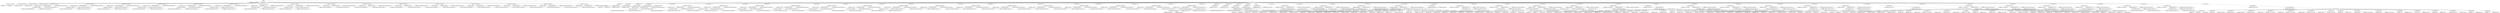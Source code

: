 digraph G {	
ranksep=.25;
	0 [label="MODULE"];
	1 [label="IDENTIFIERS: matmul_8x8_systolic"];
	0 -> 1;
	2 [label="VAR_DECLARE_LIST"];
	0 -> 2;
	3 [label="VAR_DECLARE:  INPUT PORT"];
	2 -> 3;
	4 [label="IDENTIFIERS: clk"];
	3 -> 4;
	5 [label="VAR_DECLARE:  INPUT PORT"];
	2 -> 5;
	6 [label="IDENTIFIERS: reset"];
	5 -> 6;
	7 [label="VAR_DECLARE:  INPUT PORT"];
	2 -> 7;
	8 [label="IDENTIFIERS: start_mat_mul"];
	7 -> 8;
	9 [label="VAR_DECLARE:  OUTPUT PORT"];
	2 -> 9;
	10 [label="IDENTIFIERS: done_mat_mul"];
	9 -> 10;
	11 [label="VAR_DECLARE:  INPUT PORT"];
	2 -> 11;
	12 [label="IDENTIFIERS: a_data_00"];
	11 -> 12;
	13 [label="BINARY_OPERATION: MINUS"];
	11 -> 13;
	14 [label="BINARY_OPERATION: MULTIPLY"];
	13 -> 14;
	15 [label="NUMBERS: 00000000000000000000000000000100 ()"];
	14 -> 15;
	16 [label="NUMBERS: 00000000000000000000000000010000 ()"];
	14 -> 16;
	17 [label="NUMBERS: 00000000000000000000000000000001 ()"];
	13 -> 17;
	18 [label="NUMBERS: 00000000000000000000000000000000 ()"];
	11 -> 18;
	19 [label="VAR_DECLARE:  INPUT PORT"];
	2 -> 19;
	20 [label="IDENTIFIERS: a_data_10"];
	19 -> 20;
	21 [label="BINARY_OPERATION: MINUS"];
	19 -> 21;
	22 [label="BINARY_OPERATION: MULTIPLY"];
	21 -> 22;
	23 [label="NUMBERS: 00000000000000000000000000000100 ()"];
	22 -> 23;
	24 [label="NUMBERS: 00000000000000000000000000010000 ()"];
	22 -> 24;
	25 [label="NUMBERS: 00000000000000000000000000000001 ()"];
	21 -> 25;
	26 [label="NUMBERS: 00000000000000000000000000000000 ()"];
	19 -> 26;
	27 [label="VAR_DECLARE:  INPUT PORT"];
	2 -> 27;
	28 [label="IDENTIFIERS: b_data_00"];
	27 -> 28;
	29 [label="BINARY_OPERATION: MINUS"];
	27 -> 29;
	30 [label="BINARY_OPERATION: MULTIPLY"];
	29 -> 30;
	31 [label="NUMBERS: 00000000000000000000000000000100 ()"];
	30 -> 31;
	32 [label="NUMBERS: 00000000000000000000000000010000 ()"];
	30 -> 32;
	33 [label="NUMBERS: 00000000000000000000000000000001 ()"];
	29 -> 33;
	34 [label="NUMBERS: 00000000000000000000000000000000 ()"];
	27 -> 34;
	35 [label="VAR_DECLARE:  INPUT PORT"];
	2 -> 35;
	36 [label="IDENTIFIERS: b_data_01"];
	35 -> 36;
	37 [label="BINARY_OPERATION: MINUS"];
	35 -> 37;
	38 [label="BINARY_OPERATION: MULTIPLY"];
	37 -> 38;
	39 [label="NUMBERS: 00000000000000000000000000000100 ()"];
	38 -> 39;
	40 [label="NUMBERS: 00000000000000000000000000010000 ()"];
	38 -> 40;
	41 [label="NUMBERS: 00000000000000000000000000000001 ()"];
	37 -> 41;
	42 [label="NUMBERS: 00000000000000000000000000000000 ()"];
	35 -> 42;
	43 [label="VAR_DECLARE:  OUTPUT PORT"];
	2 -> 43;
	44 [label="IDENTIFIERS: c_data_00"];
	43 -> 44;
	45 [label="BINARY_OPERATION: MINUS"];
	43 -> 45;
	46 [label="BINARY_OPERATION: MULTIPLY"];
	45 -> 46;
	47 [label="NUMBERS: 00000000000000000000000000000100 ()"];
	46 -> 47;
	48 [label="NUMBERS: 00000000000000000000000000010000 ()"];
	46 -> 48;
	49 [label="NUMBERS: 00000000000000000000000000000001 ()"];
	45 -> 49;
	50 [label="NUMBERS: 00000000000000000000000000000000 ()"];
	43 -> 50;
	51 [label="VAR_DECLARE:  OUTPUT PORT"];
	2 -> 51;
	52 [label="IDENTIFIERS: c_data_01"];
	51 -> 52;
	53 [label="BINARY_OPERATION: MINUS"];
	51 -> 53;
	54 [label="BINARY_OPERATION: MULTIPLY"];
	53 -> 54;
	55 [label="NUMBERS: 00000000000000000000000000000100 ()"];
	54 -> 55;
	56 [label="NUMBERS: 00000000000000000000000000010000 ()"];
	54 -> 56;
	57 [label="NUMBERS: 00000000000000000000000000000001 ()"];
	53 -> 57;
	58 [label="NUMBERS: 00000000000000000000000000000000 ()"];
	51 -> 58;
	59 [label="VAR_DECLARE:  OUTPUT PORT"];
	2 -> 59;
	60 [label="IDENTIFIERS: c_data_10"];
	59 -> 60;
	61 [label="BINARY_OPERATION: MINUS"];
	59 -> 61;
	62 [label="BINARY_OPERATION: MULTIPLY"];
	61 -> 62;
	63 [label="NUMBERS: 00000000000000000000000000000100 ()"];
	62 -> 63;
	64 [label="NUMBERS: 00000000000000000000000000010000 ()"];
	62 -> 64;
	65 [label="NUMBERS: 00000000000000000000000000000001 ()"];
	61 -> 65;
	66 [label="NUMBERS: 00000000000000000000000000000000 ()"];
	59 -> 66;
	67 [label="VAR_DECLARE:  OUTPUT PORT"];
	2 -> 67;
	68 [label="IDENTIFIERS: c_data_11"];
	67 -> 68;
	69 [label="BINARY_OPERATION: MINUS"];
	67 -> 69;
	70 [label="BINARY_OPERATION: MULTIPLY"];
	69 -> 70;
	71 [label="NUMBERS: 00000000000000000000000000000100 ()"];
	70 -> 71;
	72 [label="NUMBERS: 00000000000000000000000000010000 ()"];
	70 -> 72;
	73 [label="NUMBERS: 00000000000000000000000000000001 ()"];
	69 -> 73;
	74 [label="NUMBERS: 00000000000000000000000000000000 ()"];
	67 -> 74;
	75 [label="VAR_DECLARE:  OUTPUT PORT"];
	2 -> 75;
	76 [label="IDENTIFIERS: a_addr_00"];
	75 -> 76;
	77 [label="BINARY_OPERATION: MINUS"];
	75 -> 77;
	78 [label="NUMBERS: 00000000000000000000000000000111 ()"];
	77 -> 78;
	79 [label="NUMBERS: 00000000000000000000000000000001 ()"];
	77 -> 79;
	80 [label="NUMBERS: 00000000000000000000000000000000 ()"];
	75 -> 80;
	81 [label="VAR_DECLARE:  OUTPUT PORT"];
	2 -> 81;
	82 [label="IDENTIFIERS: a_addr_10"];
	81 -> 82;
	83 [label="BINARY_OPERATION: MINUS"];
	81 -> 83;
	84 [label="NUMBERS: 00000000000000000000000000000111 ()"];
	83 -> 84;
	85 [label="NUMBERS: 00000000000000000000000000000001 ()"];
	83 -> 85;
	86 [label="NUMBERS: 00000000000000000000000000000000 ()"];
	81 -> 86;
	87 [label="VAR_DECLARE:  OUTPUT PORT"];
	2 -> 87;
	88 [label="IDENTIFIERS: b_addr_00"];
	87 -> 88;
	89 [label="BINARY_OPERATION: MINUS"];
	87 -> 89;
	90 [label="NUMBERS: 00000000000000000000000000000111 ()"];
	89 -> 90;
	91 [label="NUMBERS: 00000000000000000000000000000001 ()"];
	89 -> 91;
	92 [label="NUMBERS: 00000000000000000000000000000000 ()"];
	87 -> 92;
	93 [label="VAR_DECLARE:  OUTPUT PORT"];
	2 -> 93;
	94 [label="IDENTIFIERS: b_addr_01"];
	93 -> 94;
	95 [label="BINARY_OPERATION: MINUS"];
	93 -> 95;
	96 [label="NUMBERS: 00000000000000000000000000000111 ()"];
	95 -> 96;
	97 [label="NUMBERS: 00000000000000000000000000000001 ()"];
	95 -> 97;
	98 [label="NUMBERS: 00000000000000000000000000000000 ()"];
	93 -> 98;
	99 [label="VAR_DECLARE:  OUTPUT PORT"];
	2 -> 99;
	100 [label="IDENTIFIERS: c_addr_00"];
	99 -> 100;
	101 [label="BINARY_OPERATION: MINUS"];
	99 -> 101;
	102 [label="NUMBERS: 00000000000000000000000000000111 ()"];
	101 -> 102;
	103 [label="NUMBERS: 00000000000000000000000000000001 ()"];
	101 -> 103;
	104 [label="NUMBERS: 00000000000000000000000000000000 ()"];
	99 -> 104;
	105 [label="VAR_DECLARE:  OUTPUT PORT"];
	2 -> 105;
	106 [label="IDENTIFIERS: c_addr_01"];
	105 -> 106;
	107 [label="BINARY_OPERATION: MINUS"];
	105 -> 107;
	108 [label="NUMBERS: 00000000000000000000000000000111 ()"];
	107 -> 108;
	109 [label="NUMBERS: 00000000000000000000000000000001 ()"];
	107 -> 109;
	110 [label="NUMBERS: 00000000000000000000000000000000 ()"];
	105 -> 110;
	111 [label="VAR_DECLARE:  OUTPUT PORT"];
	2 -> 111;
	112 [label="IDENTIFIERS: c_addr_10"];
	111 -> 112;
	113 [label="BINARY_OPERATION: MINUS"];
	111 -> 113;
	114 [label="NUMBERS: 00000000000000000000000000000111 ()"];
	113 -> 114;
	115 [label="NUMBERS: 00000000000000000000000000000001 ()"];
	113 -> 115;
	116 [label="NUMBERS: 00000000000000000000000000000000 ()"];
	111 -> 116;
	117 [label="VAR_DECLARE:  OUTPUT PORT"];
	2 -> 117;
	118 [label="IDENTIFIERS: c_addr_11"];
	117 -> 118;
	119 [label="BINARY_OPERATION: MINUS"];
	117 -> 119;
	120 [label="NUMBERS: 00000000000000000000000000000111 ()"];
	119 -> 120;
	121 [label="NUMBERS: 00000000000000000000000000000001 ()"];
	119 -> 121;
	122 [label="NUMBERS: 00000000000000000000000000000000 ()"];
	117 -> 122;
	123 [label="MODULE_ITEMS"];
	0 -> 123;
	124 [label="VAR_DECLARE_LIST"];
	123 -> 124;
	125 [label="VAR_DECLARE:  INPUT PORT"];
	124 -> 125;
	126 [label="IDENTIFIERS: clk"];
	125 -> 126;
	127 [label="VAR_DECLARE_LIST"];
	123 -> 127;
	128 [label="VAR_DECLARE:  INPUT PORT"];
	127 -> 128;
	129 [label="IDENTIFIERS: reset"];
	128 -> 129;
	130 [label="VAR_DECLARE_LIST"];
	123 -> 130;
	131 [label="VAR_DECLARE:  INPUT PORT"];
	130 -> 131;
	132 [label="IDENTIFIERS: start_mat_mul"];
	131 -> 132;
	133 [label="VAR_DECLARE_LIST"];
	123 -> 133;
	134 [label="VAR_DECLARE:  OUTPUT PORT"];
	133 -> 134;
	135 [label="IDENTIFIERS: done_mat_mul"];
	134 -> 135;
	136 [label="VAR_DECLARE_LIST"];
	123 -> 136;
	137 [label="VAR_DECLARE:  INPUT PORT"];
	136 -> 137;
	138 [label="IDENTIFIERS: a_data_00"];
	137 -> 138;
	139 [label="BINARY_OPERATION: MINUS"];
	137 -> 139;
	140 [label="BINARY_OPERATION: MULTIPLY"];
	139 -> 140;
	141 [label="NUMBERS: 00000000000000000000000000000100 ()"];
	140 -> 141;
	142 [label="NUMBERS: 00000000000000000000000000010000 ()"];
	140 -> 142;
	143 [label="NUMBERS: 00000000000000000000000000000001 ()"];
	139 -> 143;
	144 [label="NUMBERS: 00000000000000000000000000000000 ()"];
	137 -> 144;
	145 [label="VAR_DECLARE_LIST"];
	123 -> 145;
	146 [label="VAR_DECLARE:  INPUT PORT"];
	145 -> 146;
	147 [label="IDENTIFIERS: a_data_10"];
	146 -> 147;
	148 [label="BINARY_OPERATION: MINUS"];
	146 -> 148;
	149 [label="BINARY_OPERATION: MULTIPLY"];
	148 -> 149;
	150 [label="NUMBERS: 00000000000000000000000000000100 ()"];
	149 -> 150;
	151 [label="NUMBERS: 00000000000000000000000000010000 ()"];
	149 -> 151;
	152 [label="NUMBERS: 00000000000000000000000000000001 ()"];
	148 -> 152;
	153 [label="NUMBERS: 00000000000000000000000000000000 ()"];
	146 -> 153;
	154 [label="VAR_DECLARE_LIST"];
	123 -> 154;
	155 [label="VAR_DECLARE:  INPUT PORT"];
	154 -> 155;
	156 [label="IDENTIFIERS: b_data_00"];
	155 -> 156;
	157 [label="BINARY_OPERATION: MINUS"];
	155 -> 157;
	158 [label="BINARY_OPERATION: MULTIPLY"];
	157 -> 158;
	159 [label="NUMBERS: 00000000000000000000000000000100 ()"];
	158 -> 159;
	160 [label="NUMBERS: 00000000000000000000000000010000 ()"];
	158 -> 160;
	161 [label="NUMBERS: 00000000000000000000000000000001 ()"];
	157 -> 161;
	162 [label="NUMBERS: 00000000000000000000000000000000 ()"];
	155 -> 162;
	163 [label="VAR_DECLARE_LIST"];
	123 -> 163;
	164 [label="VAR_DECLARE:  INPUT PORT"];
	163 -> 164;
	165 [label="IDENTIFIERS: b_data_01"];
	164 -> 165;
	166 [label="BINARY_OPERATION: MINUS"];
	164 -> 166;
	167 [label="BINARY_OPERATION: MULTIPLY"];
	166 -> 167;
	168 [label="NUMBERS: 00000000000000000000000000000100 ()"];
	167 -> 168;
	169 [label="NUMBERS: 00000000000000000000000000010000 ()"];
	167 -> 169;
	170 [label="NUMBERS: 00000000000000000000000000000001 ()"];
	166 -> 170;
	171 [label="NUMBERS: 00000000000000000000000000000000 ()"];
	164 -> 171;
	172 [label="VAR_DECLARE_LIST"];
	123 -> 172;
	173 [label="VAR_DECLARE:  OUTPUT PORT"];
	172 -> 173;
	174 [label="IDENTIFIERS: c_data_00"];
	173 -> 174;
	175 [label="BINARY_OPERATION: MINUS"];
	173 -> 175;
	176 [label="BINARY_OPERATION: MULTIPLY"];
	175 -> 176;
	177 [label="NUMBERS: 00000000000000000000000000000100 ()"];
	176 -> 177;
	178 [label="NUMBERS: 00000000000000000000000000010000 ()"];
	176 -> 178;
	179 [label="NUMBERS: 00000000000000000000000000000001 ()"];
	175 -> 179;
	180 [label="NUMBERS: 00000000000000000000000000000000 ()"];
	173 -> 180;
	181 [label="VAR_DECLARE_LIST"];
	123 -> 181;
	182 [label="VAR_DECLARE:  OUTPUT PORT"];
	181 -> 182;
	183 [label="IDENTIFIERS: c_data_01"];
	182 -> 183;
	184 [label="BINARY_OPERATION: MINUS"];
	182 -> 184;
	185 [label="BINARY_OPERATION: MULTIPLY"];
	184 -> 185;
	186 [label="NUMBERS: 00000000000000000000000000000100 ()"];
	185 -> 186;
	187 [label="NUMBERS: 00000000000000000000000000010000 ()"];
	185 -> 187;
	188 [label="NUMBERS: 00000000000000000000000000000001 ()"];
	184 -> 188;
	189 [label="NUMBERS: 00000000000000000000000000000000 ()"];
	182 -> 189;
	190 [label="VAR_DECLARE_LIST"];
	123 -> 190;
	191 [label="VAR_DECLARE:  OUTPUT PORT"];
	190 -> 191;
	192 [label="IDENTIFIERS: c_data_10"];
	191 -> 192;
	193 [label="BINARY_OPERATION: MINUS"];
	191 -> 193;
	194 [label="BINARY_OPERATION: MULTIPLY"];
	193 -> 194;
	195 [label="NUMBERS: 00000000000000000000000000000100 ()"];
	194 -> 195;
	196 [label="NUMBERS: 00000000000000000000000000010000 ()"];
	194 -> 196;
	197 [label="NUMBERS: 00000000000000000000000000000001 ()"];
	193 -> 197;
	198 [label="NUMBERS: 00000000000000000000000000000000 ()"];
	191 -> 198;
	199 [label="VAR_DECLARE_LIST"];
	123 -> 199;
	200 [label="VAR_DECLARE:  OUTPUT PORT"];
	199 -> 200;
	201 [label="IDENTIFIERS: c_data_11"];
	200 -> 201;
	202 [label="BINARY_OPERATION: MINUS"];
	200 -> 202;
	203 [label="BINARY_OPERATION: MULTIPLY"];
	202 -> 203;
	204 [label="NUMBERS: 00000000000000000000000000000100 ()"];
	203 -> 204;
	205 [label="NUMBERS: 00000000000000000000000000010000 ()"];
	203 -> 205;
	206 [label="NUMBERS: 00000000000000000000000000000001 ()"];
	202 -> 206;
	207 [label="NUMBERS: 00000000000000000000000000000000 ()"];
	200 -> 207;
	208 [label="VAR_DECLARE_LIST"];
	123 -> 208;
	209 [label="VAR_DECLARE:  OUTPUT PORT"];
	208 -> 209;
	210 [label="IDENTIFIERS: a_addr_00"];
	209 -> 210;
	211 [label="BINARY_OPERATION: MINUS"];
	209 -> 211;
	212 [label="NUMBERS: 00000000000000000000000000000111 ()"];
	211 -> 212;
	213 [label="NUMBERS: 00000000000000000000000000000001 ()"];
	211 -> 213;
	214 [label="NUMBERS: 00000000000000000000000000000000 ()"];
	209 -> 214;
	215 [label="VAR_DECLARE_LIST"];
	123 -> 215;
	216 [label="VAR_DECLARE:  OUTPUT PORT"];
	215 -> 216;
	217 [label="IDENTIFIERS: a_addr_10"];
	216 -> 217;
	218 [label="BINARY_OPERATION: MINUS"];
	216 -> 218;
	219 [label="NUMBERS: 00000000000000000000000000000111 ()"];
	218 -> 219;
	220 [label="NUMBERS: 00000000000000000000000000000001 ()"];
	218 -> 220;
	221 [label="NUMBERS: 00000000000000000000000000000000 ()"];
	216 -> 221;
	222 [label="VAR_DECLARE_LIST"];
	123 -> 222;
	223 [label="VAR_DECLARE:  OUTPUT PORT"];
	222 -> 223;
	224 [label="IDENTIFIERS: b_addr_00"];
	223 -> 224;
	225 [label="BINARY_OPERATION: MINUS"];
	223 -> 225;
	226 [label="NUMBERS: 00000000000000000000000000000111 ()"];
	225 -> 226;
	227 [label="NUMBERS: 00000000000000000000000000000001 ()"];
	225 -> 227;
	228 [label="NUMBERS: 00000000000000000000000000000000 ()"];
	223 -> 228;
	229 [label="VAR_DECLARE_LIST"];
	123 -> 229;
	230 [label="VAR_DECLARE:  OUTPUT PORT"];
	229 -> 230;
	231 [label="IDENTIFIERS: b_addr_01"];
	230 -> 231;
	232 [label="BINARY_OPERATION: MINUS"];
	230 -> 232;
	233 [label="NUMBERS: 00000000000000000000000000000111 ()"];
	232 -> 233;
	234 [label="NUMBERS: 00000000000000000000000000000001 ()"];
	232 -> 234;
	235 [label="NUMBERS: 00000000000000000000000000000000 ()"];
	230 -> 235;
	236 [label="VAR_DECLARE_LIST"];
	123 -> 236;
	237 [label="VAR_DECLARE:  OUTPUT PORT"];
	236 -> 237;
	238 [label="IDENTIFIERS: c_addr_00"];
	237 -> 238;
	239 [label="BINARY_OPERATION: MINUS"];
	237 -> 239;
	240 [label="NUMBERS: 00000000000000000000000000000111 ()"];
	239 -> 240;
	241 [label="NUMBERS: 00000000000000000000000000000001 ()"];
	239 -> 241;
	242 [label="NUMBERS: 00000000000000000000000000000000 ()"];
	237 -> 242;
	243 [label="VAR_DECLARE_LIST"];
	123 -> 243;
	244 [label="VAR_DECLARE:  OUTPUT PORT"];
	243 -> 244;
	245 [label="IDENTIFIERS: c_addr_01"];
	244 -> 245;
	246 [label="BINARY_OPERATION: MINUS"];
	244 -> 246;
	247 [label="NUMBERS: 00000000000000000000000000000111 ()"];
	246 -> 247;
	248 [label="NUMBERS: 00000000000000000000000000000001 ()"];
	246 -> 248;
	249 [label="NUMBERS: 00000000000000000000000000000000 ()"];
	244 -> 249;
	250 [label="VAR_DECLARE_LIST"];
	123 -> 250;
	251 [label="VAR_DECLARE:  OUTPUT PORT"];
	250 -> 251;
	252 [label="IDENTIFIERS: c_addr_10"];
	251 -> 252;
	253 [label="BINARY_OPERATION: MINUS"];
	251 -> 253;
	254 [label="NUMBERS: 00000000000000000000000000000111 ()"];
	253 -> 254;
	255 [label="NUMBERS: 00000000000000000000000000000001 ()"];
	253 -> 255;
	256 [label="NUMBERS: 00000000000000000000000000000000 ()"];
	251 -> 256;
	257 [label="VAR_DECLARE_LIST"];
	123 -> 257;
	258 [label="VAR_DECLARE:  OUTPUT PORT"];
	257 -> 258;
	259 [label="IDENTIFIERS: c_addr_11"];
	258 -> 259;
	260 [label="BINARY_OPERATION: MINUS"];
	258 -> 260;
	261 [label="NUMBERS: 00000000000000000000000000000111 ()"];
	260 -> 261;
	262 [label="NUMBERS: 00000000000000000000000000000001 ()"];
	260 -> 262;
	263 [label="NUMBERS: 00000000000000000000000000000000 ()"];
	258 -> 263;
	264 [label="VAR_DECLARE_LIST"];
	123 -> 264;
	265 [label="VAR_DECLARE:  WIRE"];
	264 -> 265;
	266 [label="IDENTIFIERS: done_mat_mul_00"];
	265 -> 266;
	267 [label="VAR_DECLARE_LIST"];
	123 -> 267;
	268 [label="VAR_DECLARE:  WIRE"];
	267 -> 268;
	269 [label="IDENTIFIERS: done_mat_mul_01"];
	268 -> 269;
	270 [label="VAR_DECLARE_LIST"];
	123 -> 270;
	271 [label="VAR_DECLARE:  WIRE"];
	270 -> 271;
	272 [label="IDENTIFIERS: done_mat_mul_10"];
	271 -> 272;
	273 [label="VAR_DECLARE_LIST"];
	123 -> 273;
	274 [label="VAR_DECLARE:  WIRE"];
	273 -> 274;
	275 [label="IDENTIFIERS: done_mat_mul_11"];
	274 -> 275;
	276 [label="ASSIGN"];
	123 -> 276;
	277 [label="BLOCKING_STATEMENT"];
	276 -> 277;
	278 [label="IDENTIFIERS: done_mat_mul"];
	277 -> 278;
	279 [label="BINARY_OPERATION: LOGICAL_AND"];
	277 -> 279;
	280 [label="BINARY_OPERATION: LOGICAL_AND"];
	279 -> 280;
	281 [label="BINARY_OPERATION: LOGICAL_AND"];
	280 -> 281;
	282 [label="IDENTIFIERS: done_mat_mul_00"];
	281 -> 282;
	283 [label="IDENTIFIERS: done_mat_mul_01"];
	281 -> 283;
	284 [label="IDENTIFIERS: done_mat_mul_10"];
	280 -> 284;
	285 [label="IDENTIFIERS: done_mat_mul_11"];
	279 -> 285;
	286 [label="VAR_DECLARE_LIST"];
	123 -> 286;
	287 [label="VAR_DECLARE:  WIRE"];
	286 -> 287;
	288 [label="IDENTIFIERS: C00_to_C01_a_data"];
	287 -> 288;
	289 [label="BINARY_OPERATION: MINUS"];
	287 -> 289;
	290 [label="BINARY_OPERATION: MULTIPLY"];
	289 -> 290;
	291 [label="NUMBERS: 00000000000000000000000000000100 ()"];
	290 -> 291;
	292 [label="NUMBERS: 00000000000000000000000000010000 ()"];
	290 -> 292;
	293 [label="NUMBERS: 00000000000000000000000000000001 ()"];
	289 -> 293;
	294 [label="NUMBERS: 00000000000000000000000000000000 ()"];
	287 -> 294;
	295 [label="VAR_DECLARE_LIST"];
	123 -> 295;
	296 [label="VAR_DECLARE:  WIRE"];
	295 -> 296;
	297 [label="IDENTIFIERS: C00_to_C10_b_data"];
	296 -> 297;
	298 [label="BINARY_OPERATION: MINUS"];
	296 -> 298;
	299 [label="BINARY_OPERATION: MULTIPLY"];
	298 -> 299;
	300 [label="NUMBERS: 00000000000000000000000000000100 ()"];
	299 -> 300;
	301 [label="NUMBERS: 00000000000000000000000000010000 ()"];
	299 -> 301;
	302 [label="NUMBERS: 00000000000000000000000000000001 ()"];
	298 -> 302;
	303 [label="NUMBERS: 00000000000000000000000000000000 ()"];
	296 -> 303;
	304 [label="VAR_DECLARE_LIST"];
	123 -> 304;
	305 [label="VAR_DECLARE:  WIRE"];
	304 -> 305;
	306 [label="IDENTIFIERS: a_data_00_NC"];
	305 -> 306;
	307 [label="BINARY_OPERATION: MINUS"];
	305 -> 307;
	308 [label="BINARY_OPERATION: MULTIPLY"];
	307 -> 308;
	309 [label="NUMBERS: 00000000000000000000000000000100 ()"];
	308 -> 309;
	310 [label="NUMBERS: 00000000000000000000000000010000 ()"];
	308 -> 310;
	311 [label="NUMBERS: 00000000000000000000000000000001 ()"];
	307 -> 311;
	312 [label="NUMBERS: 00000000000000000000000000000000 ()"];
	305 -> 312;
	313 [label="VAR_DECLARE_LIST"];
	123 -> 313;
	314 [label="VAR_DECLARE:  WIRE"];
	313 -> 314;
	315 [label="IDENTIFIERS: b_data_00_NC"];
	314 -> 315;
	316 [label="BINARY_OPERATION: MINUS"];
	314 -> 316;
	317 [label="BINARY_OPERATION: MULTIPLY"];
	316 -> 317;
	318 [label="NUMBERS: 00000000000000000000000000000100 ()"];
	317 -> 318;
	319 [label="NUMBERS: 00000000000000000000000000010000 ()"];
	317 -> 319;
	320 [label="NUMBERS: 00000000000000000000000000000001 ()"];
	316 -> 320;
	321 [label="NUMBERS: 00000000000000000000000000000000 ()"];
	314 -> 321;
	322 [label="MODULE_INSTANCE"];
	123 -> 322;
	323 [label="MODULE_INSTANCE"];
	322 -> 323;
	324 [label="IDENTIFIERS: matmul_4x4_systolic"];
	323 -> 324;
	325 [label="MODULE_NAMED_INSTANCE"];
	323 -> 325;
	326 [label="IDENTIFIERS: u_matmul_4x4_systolic_00"];
	325 -> 326;
	327 [label="MODULE_CONNECT_LIST"];
	325 -> 327;
	328 [label="MODULE_CONNECT"];
	327 -> 328;
	329 [label="IDENTIFIERS: clk"];
	328 -> 329;
	330 [label="IDENTIFIERS: clk"];
	328 -> 330;
	331 [label="MODULE_CONNECT"];
	327 -> 331;
	332 [label="IDENTIFIERS: reset"];
	331 -> 332;
	333 [label="IDENTIFIERS: reset"];
	331 -> 333;
	334 [label="MODULE_CONNECT"];
	327 -> 334;
	335 [label="IDENTIFIERS: start_mat_mul"];
	334 -> 335;
	336 [label="IDENTIFIERS: start_mat_mul"];
	334 -> 336;
	337 [label="MODULE_CONNECT"];
	327 -> 337;
	338 [label="IDENTIFIERS: done_mat_mul"];
	337 -> 338;
	339 [label="IDENTIFIERS: done_mat_mul_00"];
	337 -> 339;
	340 [label="MODULE_CONNECT"];
	327 -> 340;
	341 [label="IDENTIFIERS: a_data"];
	340 -> 341;
	342 [label="IDENTIFIERS: a_data_00"];
	340 -> 342;
	343 [label="MODULE_CONNECT"];
	327 -> 343;
	344 [label="IDENTIFIERS: b_data"];
	343 -> 344;
	345 [label="IDENTIFIERS: b_data_00"];
	343 -> 345;
	346 [label="MODULE_CONNECT"];
	327 -> 346;
	347 [label="IDENTIFIERS: a_data_in"];
	346 -> 347;
	348 [label="IDENTIFIERS: a_data_00_NC"];
	346 -> 348;
	349 [label="MODULE_CONNECT"];
	327 -> 349;
	350 [label="IDENTIFIERS: b_data_in"];
	349 -> 350;
	351 [label="IDENTIFIERS: b_data_00_NC"];
	349 -> 351;
	352 [label="MODULE_CONNECT"];
	327 -> 352;
	353 [label="IDENTIFIERS: c_data"];
	352 -> 353;
	354 [label="IDENTIFIERS: c_data_00"];
	352 -> 354;
	355 [label="MODULE_CONNECT"];
	327 -> 355;
	356 [label="IDENTIFIERS: a_data_out"];
	355 -> 356;
	357 [label="IDENTIFIERS: C00_to_C01_a_data"];
	355 -> 357;
	358 [label="MODULE_CONNECT"];
	327 -> 358;
	359 [label="IDENTIFIERS: b_data_out"];
	358 -> 359;
	360 [label="IDENTIFIERS: C00_to_C10_b_data"];
	358 -> 360;
	361 [label="MODULE_CONNECT"];
	327 -> 361;
	362 [label="IDENTIFIERS: a_addr"];
	361 -> 362;
	363 [label="IDENTIFIERS: a_addr_00"];
	361 -> 363;
	364 [label="MODULE_CONNECT"];
	327 -> 364;
	365 [label="IDENTIFIERS: b_addr"];
	364 -> 365;
	366 [label="IDENTIFIERS: b_addr_00"];
	364 -> 366;
	367 [label="MODULE_CONNECT"];
	327 -> 367;
	368 [label="IDENTIFIERS: c_addr"];
	367 -> 368;
	369 [label="IDENTIFIERS: c_addr_00"];
	367 -> 369;
	370 [label="MODULE_CONNECT"];
	327 -> 370;
	371 [label="IDENTIFIERS: final_mat_mul_size"];
	370 -> 371;
	372 [label="NUMBERS: 00001000 ()"];
	370 -> 372;
	373 [label="MODULE_CONNECT"];
	327 -> 373;
	374 [label="IDENTIFIERS: a_loc"];
	373 -> 374;
	375 [label="NUMBERS: 00000000 ()"];
	373 -> 375;
	376 [label="MODULE_CONNECT"];
	327 -> 376;
	377 [label="IDENTIFIERS: b_loc"];
	376 -> 377;
	378 [label="NUMBERS: 00000000 ()"];
	376 -> 378;
	379 [label="VAR_DECLARE_LIST"];
	123 -> 379;
	380 [label="VAR_DECLARE:  WIRE"];
	379 -> 380;
	381 [label="IDENTIFIERS: C01_to_C02_a_data_NC"];
	380 -> 381;
	382 [label="BINARY_OPERATION: MINUS"];
	380 -> 382;
	383 [label="BINARY_OPERATION: MULTIPLY"];
	382 -> 383;
	384 [label="NUMBERS: 00000000000000000000000000000100 ()"];
	383 -> 384;
	385 [label="NUMBERS: 00000000000000000000000000010000 ()"];
	383 -> 385;
	386 [label="NUMBERS: 00000000000000000000000000000001 ()"];
	382 -> 386;
	387 [label="NUMBERS: 00000000000000000000000000000000 ()"];
	380 -> 387;
	388 [label="VAR_DECLARE_LIST"];
	123 -> 388;
	389 [label="VAR_DECLARE:  WIRE"];
	388 -> 389;
	390 [label="IDENTIFIERS: C01_to_C11_b_data"];
	389 -> 390;
	391 [label="BINARY_OPERATION: MINUS"];
	389 -> 391;
	392 [label="BINARY_OPERATION: MULTIPLY"];
	391 -> 392;
	393 [label="NUMBERS: 00000000000000000000000000000100 ()"];
	392 -> 393;
	394 [label="NUMBERS: 00000000000000000000000000010000 ()"];
	392 -> 394;
	395 [label="NUMBERS: 00000000000000000000000000000001 ()"];
	391 -> 395;
	396 [label="NUMBERS: 00000000000000000000000000000000 ()"];
	389 -> 396;
	397 [label="VAR_DECLARE_LIST"];
	123 -> 397;
	398 [label="VAR_DECLARE:  WIRE"];
	397 -> 398;
	399 [label="IDENTIFIERS: a_addr_01_NC"];
	398 -> 399;
	400 [label="BINARY_OPERATION: MINUS"];
	398 -> 400;
	401 [label="NUMBERS: 00000000000000000000000000000111 ()"];
	400 -> 401;
	402 [label="NUMBERS: 00000000000000000000000000000001 ()"];
	400 -> 402;
	403 [label="NUMBERS: 00000000000000000000000000000000 ()"];
	398 -> 403;
	404 [label="VAR_DECLARE_LIST"];
	123 -> 404;
	405 [label="VAR_DECLARE:  WIRE"];
	404 -> 405;
	406 [label="IDENTIFIERS: b_data_01_NC"];
	405 -> 406;
	407 [label="BINARY_OPERATION: MINUS"];
	405 -> 407;
	408 [label="BINARY_OPERATION: MULTIPLY"];
	407 -> 408;
	409 [label="NUMBERS: 00000000000000000000000000000100 ()"];
	408 -> 409;
	410 [label="NUMBERS: 00000000000000000000000000010000 ()"];
	408 -> 410;
	411 [label="NUMBERS: 00000000000000000000000000000001 ()"];
	407 -> 411;
	412 [label="NUMBERS: 00000000000000000000000000000000 ()"];
	405 -> 412;
	413 [label="VAR_DECLARE_LIST"];
	123 -> 413;
	414 [label="VAR_DECLARE:  WIRE"];
	413 -> 414;
	415 [label="IDENTIFIERS: C00_to_C01_a_data_NC"];
	414 -> 415;
	416 [label="BINARY_OPERATION: MINUS"];
	414 -> 416;
	417 [label="BINARY_OPERATION: MULTIPLY"];
	416 -> 417;
	418 [label="NUMBERS: 00000000000000000000000000000100 ()"];
	417 -> 418;
	419 [label="NUMBERS: 00000000000000000000000000010000 ()"];
	417 -> 419;
	420 [label="NUMBERS: 00000000000000000000000000000001 ()"];
	416 -> 420;
	421 [label="NUMBERS: 00000000000000000000000000000000 ()"];
	414 -> 421;
	422 [label="MODULE_INSTANCE"];
	123 -> 422;
	423 [label="MODULE_INSTANCE"];
	422 -> 423;
	424 [label="IDENTIFIERS: matmul_4x4_systolic"];
	423 -> 424;
	425 [label="MODULE_NAMED_INSTANCE"];
	423 -> 425;
	426 [label="IDENTIFIERS: u_matmul_4x4_systolic_01"];
	425 -> 426;
	427 [label="MODULE_CONNECT_LIST"];
	425 -> 427;
	428 [label="MODULE_CONNECT"];
	427 -> 428;
	429 [label="IDENTIFIERS: clk"];
	428 -> 429;
	430 [label="IDENTIFIERS: clk"];
	428 -> 430;
	431 [label="MODULE_CONNECT"];
	427 -> 431;
	432 [label="IDENTIFIERS: reset"];
	431 -> 432;
	433 [label="IDENTIFIERS: reset"];
	431 -> 433;
	434 [label="MODULE_CONNECT"];
	427 -> 434;
	435 [label="IDENTIFIERS: start_mat_mul"];
	434 -> 435;
	436 [label="IDENTIFIERS: start_mat_mul"];
	434 -> 436;
	437 [label="MODULE_CONNECT"];
	427 -> 437;
	438 [label="IDENTIFIERS: done_mat_mul"];
	437 -> 438;
	439 [label="IDENTIFIERS: done_mat_mul_01"];
	437 -> 439;
	440 [label="MODULE_CONNECT"];
	427 -> 440;
	441 [label="IDENTIFIERS: a_data"];
	440 -> 441;
	442 [label="IDENTIFIERS: C00_to_C01_a_data_NC"];
	440 -> 442;
	443 [label="MODULE_CONNECT"];
	427 -> 443;
	444 [label="IDENTIFIERS: b_data"];
	443 -> 444;
	445 [label="IDENTIFIERS: b_data_01"];
	443 -> 445;
	446 [label="MODULE_CONNECT"];
	427 -> 446;
	447 [label="IDENTIFIERS: a_data_in"];
	446 -> 447;
	448 [label="IDENTIFIERS: C00_to_C01_a_data"];
	446 -> 448;
	449 [label="MODULE_CONNECT"];
	427 -> 449;
	450 [label="IDENTIFIERS: b_data_in"];
	449 -> 450;
	451 [label="IDENTIFIERS: b_data_01_NC"];
	449 -> 451;
	452 [label="MODULE_CONNECT"];
	427 -> 452;
	453 [label="IDENTIFIERS: c_data"];
	452 -> 453;
	454 [label="IDENTIFIERS: c_data_01"];
	452 -> 454;
	455 [label="MODULE_CONNECT"];
	427 -> 455;
	456 [label="IDENTIFIERS: a_data_out"];
	455 -> 456;
	457 [label="IDENTIFIERS: C01_to_C02_a_data_NC"];
	455 -> 457;
	458 [label="MODULE_CONNECT"];
	427 -> 458;
	459 [label="IDENTIFIERS: b_data_out"];
	458 -> 459;
	460 [label="IDENTIFIERS: C01_to_C11_b_data"];
	458 -> 460;
	461 [label="MODULE_CONNECT"];
	427 -> 461;
	462 [label="IDENTIFIERS: a_addr"];
	461 -> 462;
	463 [label="IDENTIFIERS: a_addr_01_NC"];
	461 -> 463;
	464 [label="MODULE_CONNECT"];
	427 -> 464;
	465 [label="IDENTIFIERS: b_addr"];
	464 -> 465;
	466 [label="IDENTIFIERS: b_addr_01"];
	464 -> 466;
	467 [label="MODULE_CONNECT"];
	427 -> 467;
	468 [label="IDENTIFIERS: c_addr"];
	467 -> 468;
	469 [label="IDENTIFIERS: c_addr_01"];
	467 -> 469;
	470 [label="MODULE_CONNECT"];
	427 -> 470;
	471 [label="IDENTIFIERS: final_mat_mul_size"];
	470 -> 471;
	472 [label="NUMBERS: 00001000 ()"];
	470 -> 472;
	473 [label="MODULE_CONNECT"];
	427 -> 473;
	474 [label="IDENTIFIERS: a_loc"];
	473 -> 474;
	475 [label="NUMBERS: 00000000 ()"];
	473 -> 475;
	476 [label="MODULE_CONNECT"];
	427 -> 476;
	477 [label="IDENTIFIERS: b_loc"];
	476 -> 477;
	478 [label="NUMBERS: 00000001 ()"];
	476 -> 478;
	479 [label="VAR_DECLARE_LIST"];
	123 -> 479;
	480 [label="VAR_DECLARE:  WIRE"];
	479 -> 480;
	481 [label="IDENTIFIERS: C10_to_C11_a_data"];
	480 -> 481;
	482 [label="BINARY_OPERATION: MINUS"];
	480 -> 482;
	483 [label="BINARY_OPERATION: MULTIPLY"];
	482 -> 483;
	484 [label="NUMBERS: 00000000000000000000000000000100 ()"];
	483 -> 484;
	485 [label="NUMBERS: 00000000000000000000000000010000 ()"];
	483 -> 485;
	486 [label="NUMBERS: 00000000000000000000000000000001 ()"];
	482 -> 486;
	487 [label="NUMBERS: 00000000000000000000000000000000 ()"];
	480 -> 487;
	488 [label="VAR_DECLARE_LIST"];
	123 -> 488;
	489 [label="VAR_DECLARE:  WIRE"];
	488 -> 489;
	490 [label="IDENTIFIERS: C10_to_C20_b_data_NC"];
	489 -> 490;
	491 [label="BINARY_OPERATION: MINUS"];
	489 -> 491;
	492 [label="BINARY_OPERATION: MULTIPLY"];
	491 -> 492;
	493 [label="NUMBERS: 00000000000000000000000000000100 ()"];
	492 -> 493;
	494 [label="NUMBERS: 00000000000000000000000000010000 ()"];
	492 -> 494;
	495 [label="NUMBERS: 00000000000000000000000000000001 ()"];
	491 -> 495;
	496 [label="NUMBERS: 00000000000000000000000000000000 ()"];
	489 -> 496;
	497 [label="VAR_DECLARE_LIST"];
	123 -> 497;
	498 [label="VAR_DECLARE:  WIRE"];
	497 -> 498;
	499 [label="IDENTIFIERS: b_addr_10_NC"];
	498 -> 499;
	500 [label="BINARY_OPERATION: MINUS"];
	498 -> 500;
	501 [label="NUMBERS: 00000000000000000000000000000111 ()"];
	500 -> 501;
	502 [label="NUMBERS: 00000000000000000000000000000001 ()"];
	500 -> 502;
	503 [label="NUMBERS: 00000000000000000000000000000000 ()"];
	498 -> 503;
	504 [label="VAR_DECLARE_LIST"];
	123 -> 504;
	505 [label="VAR_DECLARE:  WIRE"];
	504 -> 505;
	506 [label="IDENTIFIERS: C00_to_C10_b_data_NC"];
	505 -> 506;
	507 [label="BINARY_OPERATION: MINUS"];
	505 -> 507;
	508 [label="BINARY_OPERATION: MULTIPLY"];
	507 -> 508;
	509 [label="NUMBERS: 00000000000000000000000000000100 ()"];
	508 -> 509;
	510 [label="NUMBERS: 00000000000000000000000000010000 ()"];
	508 -> 510;
	511 [label="NUMBERS: 00000000000000000000000000000001 ()"];
	507 -> 511;
	512 [label="NUMBERS: 00000000000000000000000000000000 ()"];
	505 -> 512;
	513 [label="VAR_DECLARE_LIST"];
	123 -> 513;
	514 [label="VAR_DECLARE:  WIRE"];
	513 -> 514;
	515 [label="IDENTIFIERS: a_data_10_NC"];
	514 -> 515;
	516 [label="BINARY_OPERATION: MINUS"];
	514 -> 516;
	517 [label="BINARY_OPERATION: MULTIPLY"];
	516 -> 517;
	518 [label="NUMBERS: 00000000000000000000000000000100 ()"];
	517 -> 518;
	519 [label="NUMBERS: 00000000000000000000000000010000 ()"];
	517 -> 519;
	520 [label="NUMBERS: 00000000000000000000000000000001 ()"];
	516 -> 520;
	521 [label="NUMBERS: 00000000000000000000000000000000 ()"];
	514 -> 521;
	522 [label="MODULE_INSTANCE"];
	123 -> 522;
	523 [label="MODULE_INSTANCE"];
	522 -> 523;
	524 [label="IDENTIFIERS: matmul_4x4_systolic"];
	523 -> 524;
	525 [label="MODULE_NAMED_INSTANCE"];
	523 -> 525;
	526 [label="IDENTIFIERS: u_matmul_4x4_systolic_10"];
	525 -> 526;
	527 [label="MODULE_CONNECT_LIST"];
	525 -> 527;
	528 [label="MODULE_CONNECT"];
	527 -> 528;
	529 [label="IDENTIFIERS: clk"];
	528 -> 529;
	530 [label="IDENTIFIERS: clk"];
	528 -> 530;
	531 [label="MODULE_CONNECT"];
	527 -> 531;
	532 [label="IDENTIFIERS: reset"];
	531 -> 532;
	533 [label="IDENTIFIERS: reset"];
	531 -> 533;
	534 [label="MODULE_CONNECT"];
	527 -> 534;
	535 [label="IDENTIFIERS: start_mat_mul"];
	534 -> 535;
	536 [label="IDENTIFIERS: start_mat_mul"];
	534 -> 536;
	537 [label="MODULE_CONNECT"];
	527 -> 537;
	538 [label="IDENTIFIERS: done_mat_mul"];
	537 -> 538;
	539 [label="IDENTIFIERS: done_mat_mul_10"];
	537 -> 539;
	540 [label="MODULE_CONNECT"];
	527 -> 540;
	541 [label="IDENTIFIERS: a_data"];
	540 -> 541;
	542 [label="IDENTIFIERS: a_data_10"];
	540 -> 542;
	543 [label="MODULE_CONNECT"];
	527 -> 543;
	544 [label="IDENTIFIERS: b_data"];
	543 -> 544;
	545 [label="IDENTIFIERS: C00_to_C10_b_data_NC"];
	543 -> 545;
	546 [label="MODULE_CONNECT"];
	527 -> 546;
	547 [label="IDENTIFIERS: a_data_in"];
	546 -> 547;
	548 [label="IDENTIFIERS: a_data_10_NC"];
	546 -> 548;
	549 [label="MODULE_CONNECT"];
	527 -> 549;
	550 [label="IDENTIFIERS: b_data_in"];
	549 -> 550;
	551 [label="IDENTIFIERS: C00_to_C10_b_data"];
	549 -> 551;
	552 [label="MODULE_CONNECT"];
	527 -> 552;
	553 [label="IDENTIFIERS: c_data"];
	552 -> 553;
	554 [label="IDENTIFIERS: c_data_10"];
	552 -> 554;
	555 [label="MODULE_CONNECT"];
	527 -> 555;
	556 [label="IDENTIFIERS: a_data_out"];
	555 -> 556;
	557 [label="IDENTIFIERS: C10_to_C11_a_data"];
	555 -> 557;
	558 [label="MODULE_CONNECT"];
	527 -> 558;
	559 [label="IDENTIFIERS: b_data_out"];
	558 -> 559;
	560 [label="IDENTIFIERS: C10_to_C20_b_data_NC"];
	558 -> 560;
	561 [label="MODULE_CONNECT"];
	527 -> 561;
	562 [label="IDENTIFIERS: a_addr"];
	561 -> 562;
	563 [label="IDENTIFIERS: a_addr_10"];
	561 -> 563;
	564 [label="MODULE_CONNECT"];
	527 -> 564;
	565 [label="IDENTIFIERS: b_addr"];
	564 -> 565;
	566 [label="IDENTIFIERS: b_addr_10_NC"];
	564 -> 566;
	567 [label="MODULE_CONNECT"];
	527 -> 567;
	568 [label="IDENTIFIERS: c_addr"];
	567 -> 568;
	569 [label="IDENTIFIERS: c_addr_10"];
	567 -> 569;
	570 [label="MODULE_CONNECT"];
	527 -> 570;
	571 [label="IDENTIFIERS: final_mat_mul_size"];
	570 -> 571;
	572 [label="NUMBERS: 00001000 ()"];
	570 -> 572;
	573 [label="MODULE_CONNECT"];
	527 -> 573;
	574 [label="IDENTIFIERS: a_loc"];
	573 -> 574;
	575 [label="NUMBERS: 00000001 ()"];
	573 -> 575;
	576 [label="MODULE_CONNECT"];
	527 -> 576;
	577 [label="IDENTIFIERS: b_loc"];
	576 -> 577;
	578 [label="NUMBERS: 00000000 ()"];
	576 -> 578;
	579 [label="VAR_DECLARE_LIST"];
	123 -> 579;
	580 [label="VAR_DECLARE:  WIRE"];
	579 -> 580;
	581 [label="IDENTIFIERS: C11_to_C12_a_data_NC"];
	580 -> 581;
	582 [label="BINARY_OPERATION: MINUS"];
	580 -> 582;
	583 [label="BINARY_OPERATION: MULTIPLY"];
	582 -> 583;
	584 [label="NUMBERS: 00000000000000000000000000000100 ()"];
	583 -> 584;
	585 [label="NUMBERS: 00000000000000000000000000010000 ()"];
	583 -> 585;
	586 [label="NUMBERS: 00000000000000000000000000000001 ()"];
	582 -> 586;
	587 [label="NUMBERS: 00000000000000000000000000000000 ()"];
	580 -> 587;
	588 [label="VAR_DECLARE_LIST"];
	123 -> 588;
	589 [label="VAR_DECLARE:  WIRE"];
	588 -> 589;
	590 [label="IDENTIFIERS: C11_to_C21_b_data_NC"];
	589 -> 590;
	591 [label="BINARY_OPERATION: MINUS"];
	589 -> 591;
	592 [label="BINARY_OPERATION: MULTIPLY"];
	591 -> 592;
	593 [label="NUMBERS: 00000000000000000000000000000100 ()"];
	592 -> 593;
	594 [label="NUMBERS: 00000000000000000000000000010000 ()"];
	592 -> 594;
	595 [label="NUMBERS: 00000000000000000000000000000001 ()"];
	591 -> 595;
	596 [label="NUMBERS: 00000000000000000000000000000000 ()"];
	589 -> 596;
	597 [label="VAR_DECLARE_LIST"];
	123 -> 597;
	598 [label="VAR_DECLARE:  WIRE"];
	597 -> 598;
	599 [label="IDENTIFIERS: a_addr_11_NC"];
	598 -> 599;
	600 [label="BINARY_OPERATION: MINUS"];
	598 -> 600;
	601 [label="NUMBERS: 00000000000000000000000000000111 ()"];
	600 -> 601;
	602 [label="NUMBERS: 00000000000000000000000000000001 ()"];
	600 -> 602;
	603 [label="NUMBERS: 00000000000000000000000000000000 ()"];
	598 -> 603;
	604 [label="VAR_DECLARE_LIST"];
	123 -> 604;
	605 [label="VAR_DECLARE:  WIRE"];
	604 -> 605;
	606 [label="IDENTIFIERS: b_addr_11_NC"];
	605 -> 606;
	607 [label="BINARY_OPERATION: MINUS"];
	605 -> 607;
	608 [label="NUMBERS: 00000000000000000000000000000111 ()"];
	607 -> 608;
	609 [label="NUMBERS: 00000000000000000000000000000001 ()"];
	607 -> 609;
	610 [label="NUMBERS: 00000000000000000000000000000000 ()"];
	605 -> 610;
	611 [label="VAR_DECLARE_LIST"];
	123 -> 611;
	612 [label="VAR_DECLARE:  WIRE"];
	611 -> 612;
	613 [label="IDENTIFIERS: C10_to_C11_a_data_NC"];
	612 -> 613;
	614 [label="BINARY_OPERATION: MINUS"];
	612 -> 614;
	615 [label="BINARY_OPERATION: MULTIPLY"];
	614 -> 615;
	616 [label="NUMBERS: 00000000000000000000000000000100 ()"];
	615 -> 616;
	617 [label="NUMBERS: 00000000000000000000000000010000 ()"];
	615 -> 617;
	618 [label="NUMBERS: 00000000000000000000000000000001 ()"];
	614 -> 618;
	619 [label="NUMBERS: 00000000000000000000000000000000 ()"];
	612 -> 619;
	620 [label="VAR_DECLARE_LIST"];
	123 -> 620;
	621 [label="VAR_DECLARE:  WIRE"];
	620 -> 621;
	622 [label="IDENTIFIERS: C01_to_C11_b_data_NC"];
	621 -> 622;
	623 [label="BINARY_OPERATION: MINUS"];
	621 -> 623;
	624 [label="BINARY_OPERATION: MULTIPLY"];
	623 -> 624;
	625 [label="NUMBERS: 00000000000000000000000000000100 ()"];
	624 -> 625;
	626 [label="NUMBERS: 00000000000000000000000000010000 ()"];
	624 -> 626;
	627 [label="NUMBERS: 00000000000000000000000000000001 ()"];
	623 -> 627;
	628 [label="NUMBERS: 00000000000000000000000000000000 ()"];
	621 -> 628;
	629 [label="MODULE_INSTANCE"];
	123 -> 629;
	630 [label="MODULE_INSTANCE"];
	629 -> 630;
	631 [label="IDENTIFIERS: matmul_4x4_systolic"];
	630 -> 631;
	632 [label="MODULE_NAMED_INSTANCE"];
	630 -> 632;
	633 [label="IDENTIFIERS: u_matmul_4x4_systolic_11"];
	632 -> 633;
	634 [label="MODULE_CONNECT_LIST"];
	632 -> 634;
	635 [label="MODULE_CONNECT"];
	634 -> 635;
	636 [label="IDENTIFIERS: clk"];
	635 -> 636;
	637 [label="IDENTIFIERS: clk"];
	635 -> 637;
	638 [label="MODULE_CONNECT"];
	634 -> 638;
	639 [label="IDENTIFIERS: reset"];
	638 -> 639;
	640 [label="IDENTIFIERS: reset"];
	638 -> 640;
	641 [label="MODULE_CONNECT"];
	634 -> 641;
	642 [label="IDENTIFIERS: start_mat_mul"];
	641 -> 642;
	643 [label="IDENTIFIERS: start_mat_mul"];
	641 -> 643;
	644 [label="MODULE_CONNECT"];
	634 -> 644;
	645 [label="IDENTIFIERS: done_mat_mul"];
	644 -> 645;
	646 [label="IDENTIFIERS: done_mat_mul_11"];
	644 -> 646;
	647 [label="MODULE_CONNECT"];
	634 -> 647;
	648 [label="IDENTIFIERS: a_data"];
	647 -> 648;
	649 [label="IDENTIFIERS: C10_to_C11_a_data_NC"];
	647 -> 649;
	650 [label="MODULE_CONNECT"];
	634 -> 650;
	651 [label="IDENTIFIERS: b_data"];
	650 -> 651;
	652 [label="IDENTIFIERS: C01_to_C11_b_data_NC"];
	650 -> 652;
	653 [label="MODULE_CONNECT"];
	634 -> 653;
	654 [label="IDENTIFIERS: a_data_in"];
	653 -> 654;
	655 [label="IDENTIFIERS: C10_to_C11_a_data"];
	653 -> 655;
	656 [label="MODULE_CONNECT"];
	634 -> 656;
	657 [label="IDENTIFIERS: b_data_in"];
	656 -> 657;
	658 [label="IDENTIFIERS: C01_to_C11_b_data"];
	656 -> 658;
	659 [label="MODULE_CONNECT"];
	634 -> 659;
	660 [label="IDENTIFIERS: c_data"];
	659 -> 660;
	661 [label="IDENTIFIERS: c_data_11"];
	659 -> 661;
	662 [label="MODULE_CONNECT"];
	634 -> 662;
	663 [label="IDENTIFIERS: a_data_out"];
	662 -> 663;
	664 [label="IDENTIFIERS: C11_to_C12_a_data_NC"];
	662 -> 664;
	665 [label="MODULE_CONNECT"];
	634 -> 665;
	666 [label="IDENTIFIERS: b_data_out"];
	665 -> 666;
	667 [label="IDENTIFIERS: C11_to_C21_b_data_NC"];
	665 -> 667;
	668 [label="MODULE_CONNECT"];
	634 -> 668;
	669 [label="IDENTIFIERS: a_addr"];
	668 -> 669;
	670 [label="IDENTIFIERS: a_addr_11_NC"];
	668 -> 670;
	671 [label="MODULE_CONNECT"];
	634 -> 671;
	672 [label="IDENTIFIERS: b_addr"];
	671 -> 672;
	673 [label="IDENTIFIERS: b_addr_11_NC"];
	671 -> 673;
	674 [label="MODULE_CONNECT"];
	634 -> 674;
	675 [label="IDENTIFIERS: c_addr"];
	674 -> 675;
	676 [label="IDENTIFIERS: c_addr_11"];
	674 -> 676;
	677 [label="MODULE_CONNECT"];
	634 -> 677;
	678 [label="IDENTIFIERS: final_mat_mul_size"];
	677 -> 678;
	679 [label="NUMBERS: 00001000 ()"];
	677 -> 679;
	680 [label="MODULE_CONNECT"];
	634 -> 680;
	681 [label="IDENTIFIERS: a_loc"];
	680 -> 681;
	682 [label="NUMBERS: 00000001 ()"];
	680 -> 682;
	683 [label="MODULE_CONNECT"];
	634 -> 683;
	684 [label="IDENTIFIERS: b_loc"];
	683 -> 684;
	685 [label="NUMBERS: 00000001 ()"];
	683 -> 685;
}
